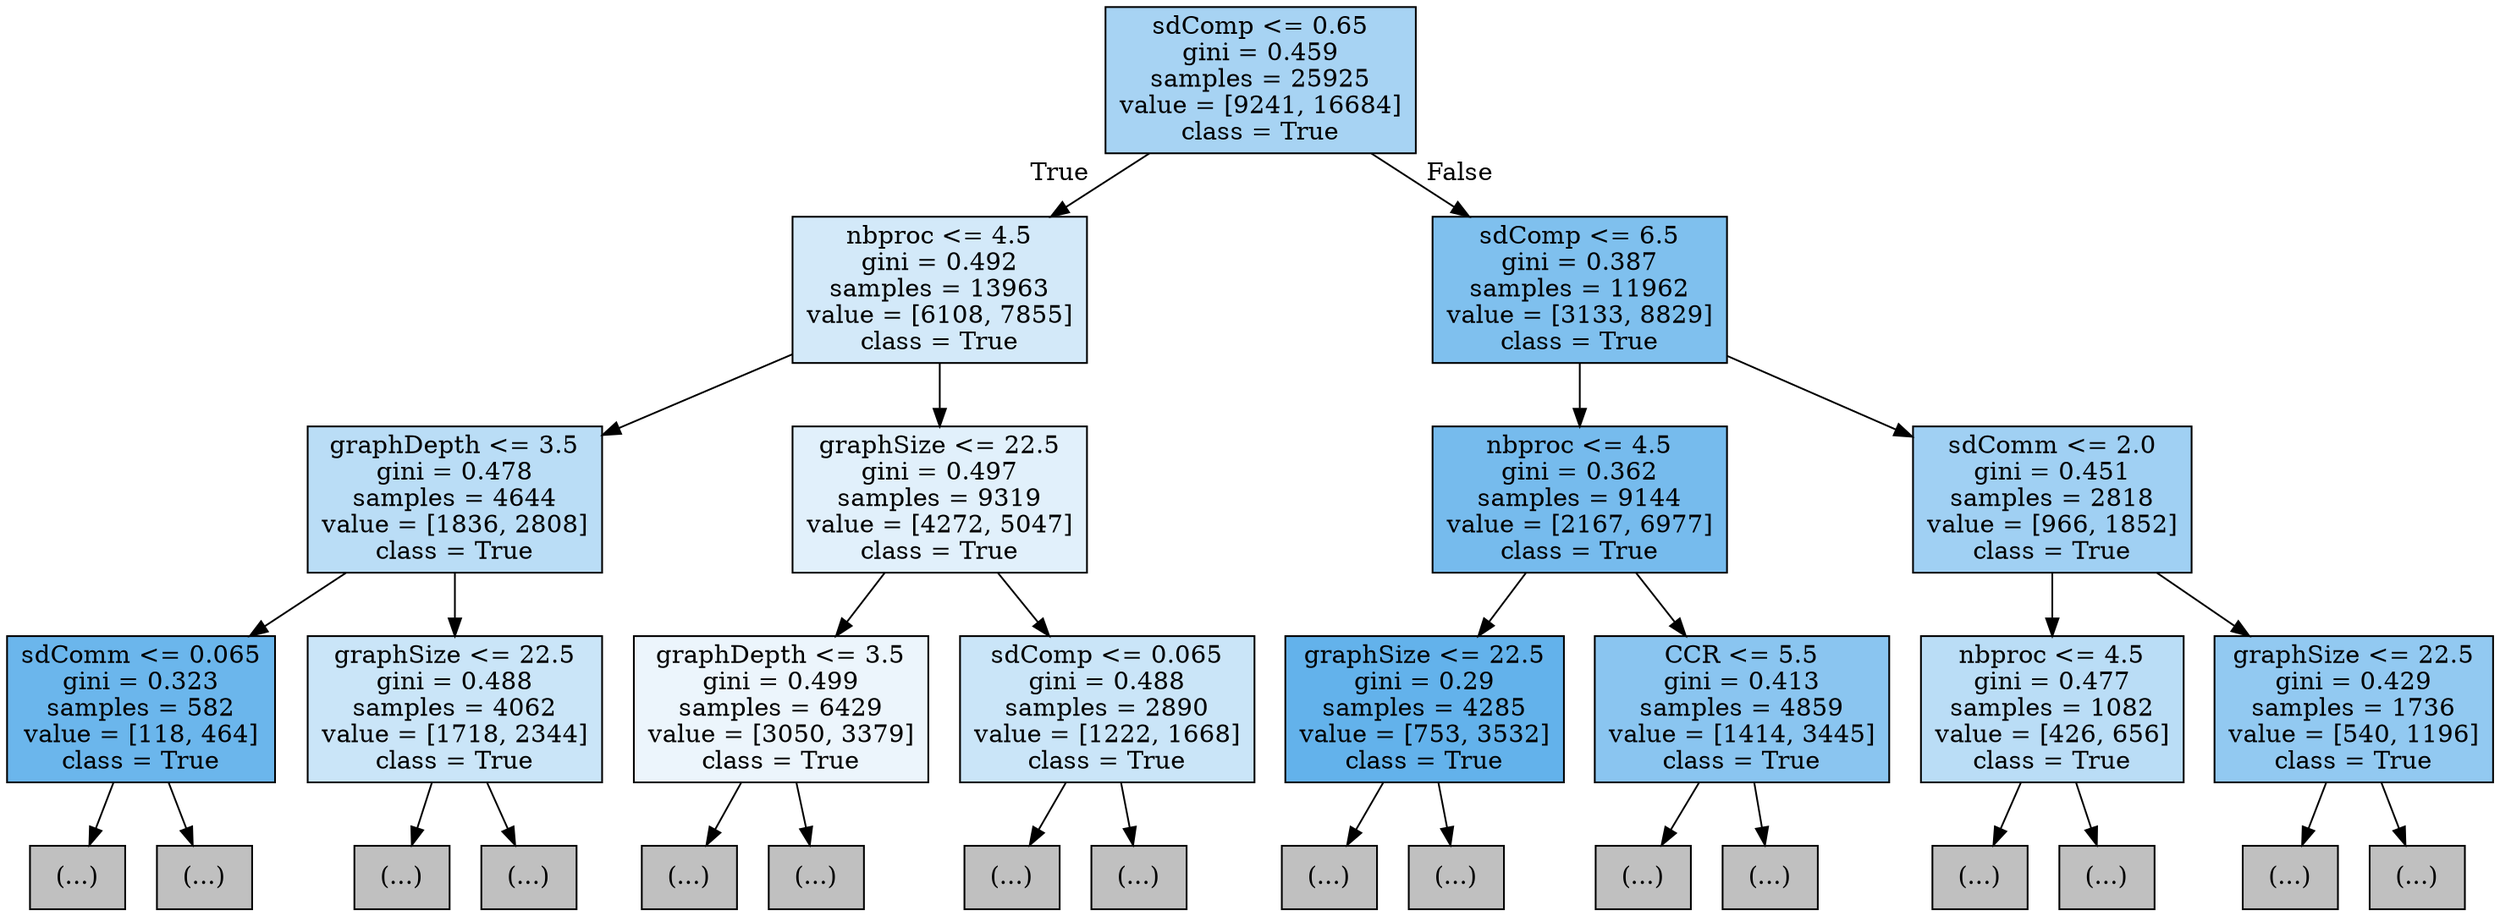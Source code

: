 digraph Tree {
node [shape=box, style="filled", color="black"] ;
0 [label="sdComp <= 0.65\ngini = 0.459\nsamples = 25925\nvalue = [9241, 16684]\nclass = True", fillcolor="#a7d3f3"] ;
1 [label="nbproc <= 4.5\ngini = 0.492\nsamples = 13963\nvalue = [6108, 7855]\nclass = True", fillcolor="#d3e9f9"] ;
0 -> 1 [labeldistance=2.5, labelangle=45, headlabel="True"] ;
2 [label="graphDepth <= 3.5\ngini = 0.478\nsamples = 4644\nvalue = [1836, 2808]\nclass = True", fillcolor="#baddf6"] ;
1 -> 2 ;
3 [label="sdComm <= 0.065\ngini = 0.323\nsamples = 582\nvalue = [118, 464]\nclass = True", fillcolor="#6bb6ec"] ;
2 -> 3 ;
4 [label="(...)", fillcolor="#C0C0C0"] ;
3 -> 4 ;
9 [label="(...)", fillcolor="#C0C0C0"] ;
3 -> 9 ;
14 [label="graphSize <= 22.5\ngini = 0.488\nsamples = 4062\nvalue = [1718, 2344]\nclass = True", fillcolor="#cae5f8"] ;
2 -> 14 ;
15 [label="(...)", fillcolor="#C0C0C0"] ;
14 -> 15 ;
44 [label="(...)", fillcolor="#C0C0C0"] ;
14 -> 44 ;
209 [label="graphSize <= 22.5\ngini = 0.497\nsamples = 9319\nvalue = [4272, 5047]\nclass = True", fillcolor="#e1f0fb"] ;
1 -> 209 ;
210 [label="graphDepth <= 3.5\ngini = 0.499\nsamples = 6429\nvalue = [3050, 3379]\nclass = True", fillcolor="#ecf5fc"] ;
209 -> 210 ;
211 [label="(...)", fillcolor="#C0C0C0"] ;
210 -> 211 ;
240 [label="(...)", fillcolor="#C0C0C0"] ;
210 -> 240 ;
269 [label="sdComp <= 0.065\ngini = 0.488\nsamples = 2890\nvalue = [1222, 1668]\nclass = True", fillcolor="#cae5f8"] ;
209 -> 269 ;
270 [label="(...)", fillcolor="#C0C0C0"] ;
269 -> 270 ;
335 [label="(...)", fillcolor="#C0C0C0"] ;
269 -> 335 ;
430 [label="sdComp <= 6.5\ngini = 0.387\nsamples = 11962\nvalue = [3133, 8829]\nclass = True", fillcolor="#7fc0ee"] ;
0 -> 430 [labeldistance=2.5, labelangle=-45, headlabel="False"] ;
431 [label="nbproc <= 4.5\ngini = 0.362\nsamples = 9144\nvalue = [2167, 6977]\nclass = True", fillcolor="#76bbed"] ;
430 -> 431 ;
432 [label="graphSize <= 22.5\ngini = 0.29\nsamples = 4285\nvalue = [753, 3532]\nclass = True", fillcolor="#63b2eb"] ;
431 -> 432 ;
433 [label="(...)", fillcolor="#C0C0C0"] ;
432 -> 433 ;
464 [label="(...)", fillcolor="#C0C0C0"] ;
432 -> 464 ;
547 [label="CCR <= 5.5\ngini = 0.413\nsamples = 4859\nvalue = [1414, 3445]\nclass = True", fillcolor="#8ac5f0"] ;
431 -> 547 ;
548 [label="(...)", fillcolor="#C0C0C0"] ;
547 -> 548 ;
591 [label="(...)", fillcolor="#C0C0C0"] ;
547 -> 591 ;
678 [label="sdComm <= 2.0\ngini = 0.451\nsamples = 2818\nvalue = [966, 1852]\nclass = True", fillcolor="#a0d0f3"] ;
430 -> 678 ;
679 [label="nbproc <= 4.5\ngini = 0.477\nsamples = 1082\nvalue = [426, 656]\nclass = True", fillcolor="#baddf6"] ;
678 -> 679 ;
680 [label="(...)", fillcolor="#C0C0C0"] ;
679 -> 680 ;
693 [label="(...)", fillcolor="#C0C0C0"] ;
679 -> 693 ;
704 [label="graphSize <= 22.5\ngini = 0.429\nsamples = 1736\nvalue = [540, 1196]\nclass = True", fillcolor="#92c9f1"] ;
678 -> 704 ;
705 [label="(...)", fillcolor="#C0C0C0"] ;
704 -> 705 ;
718 [label="(...)", fillcolor="#C0C0C0"] ;
704 -> 718 ;
}